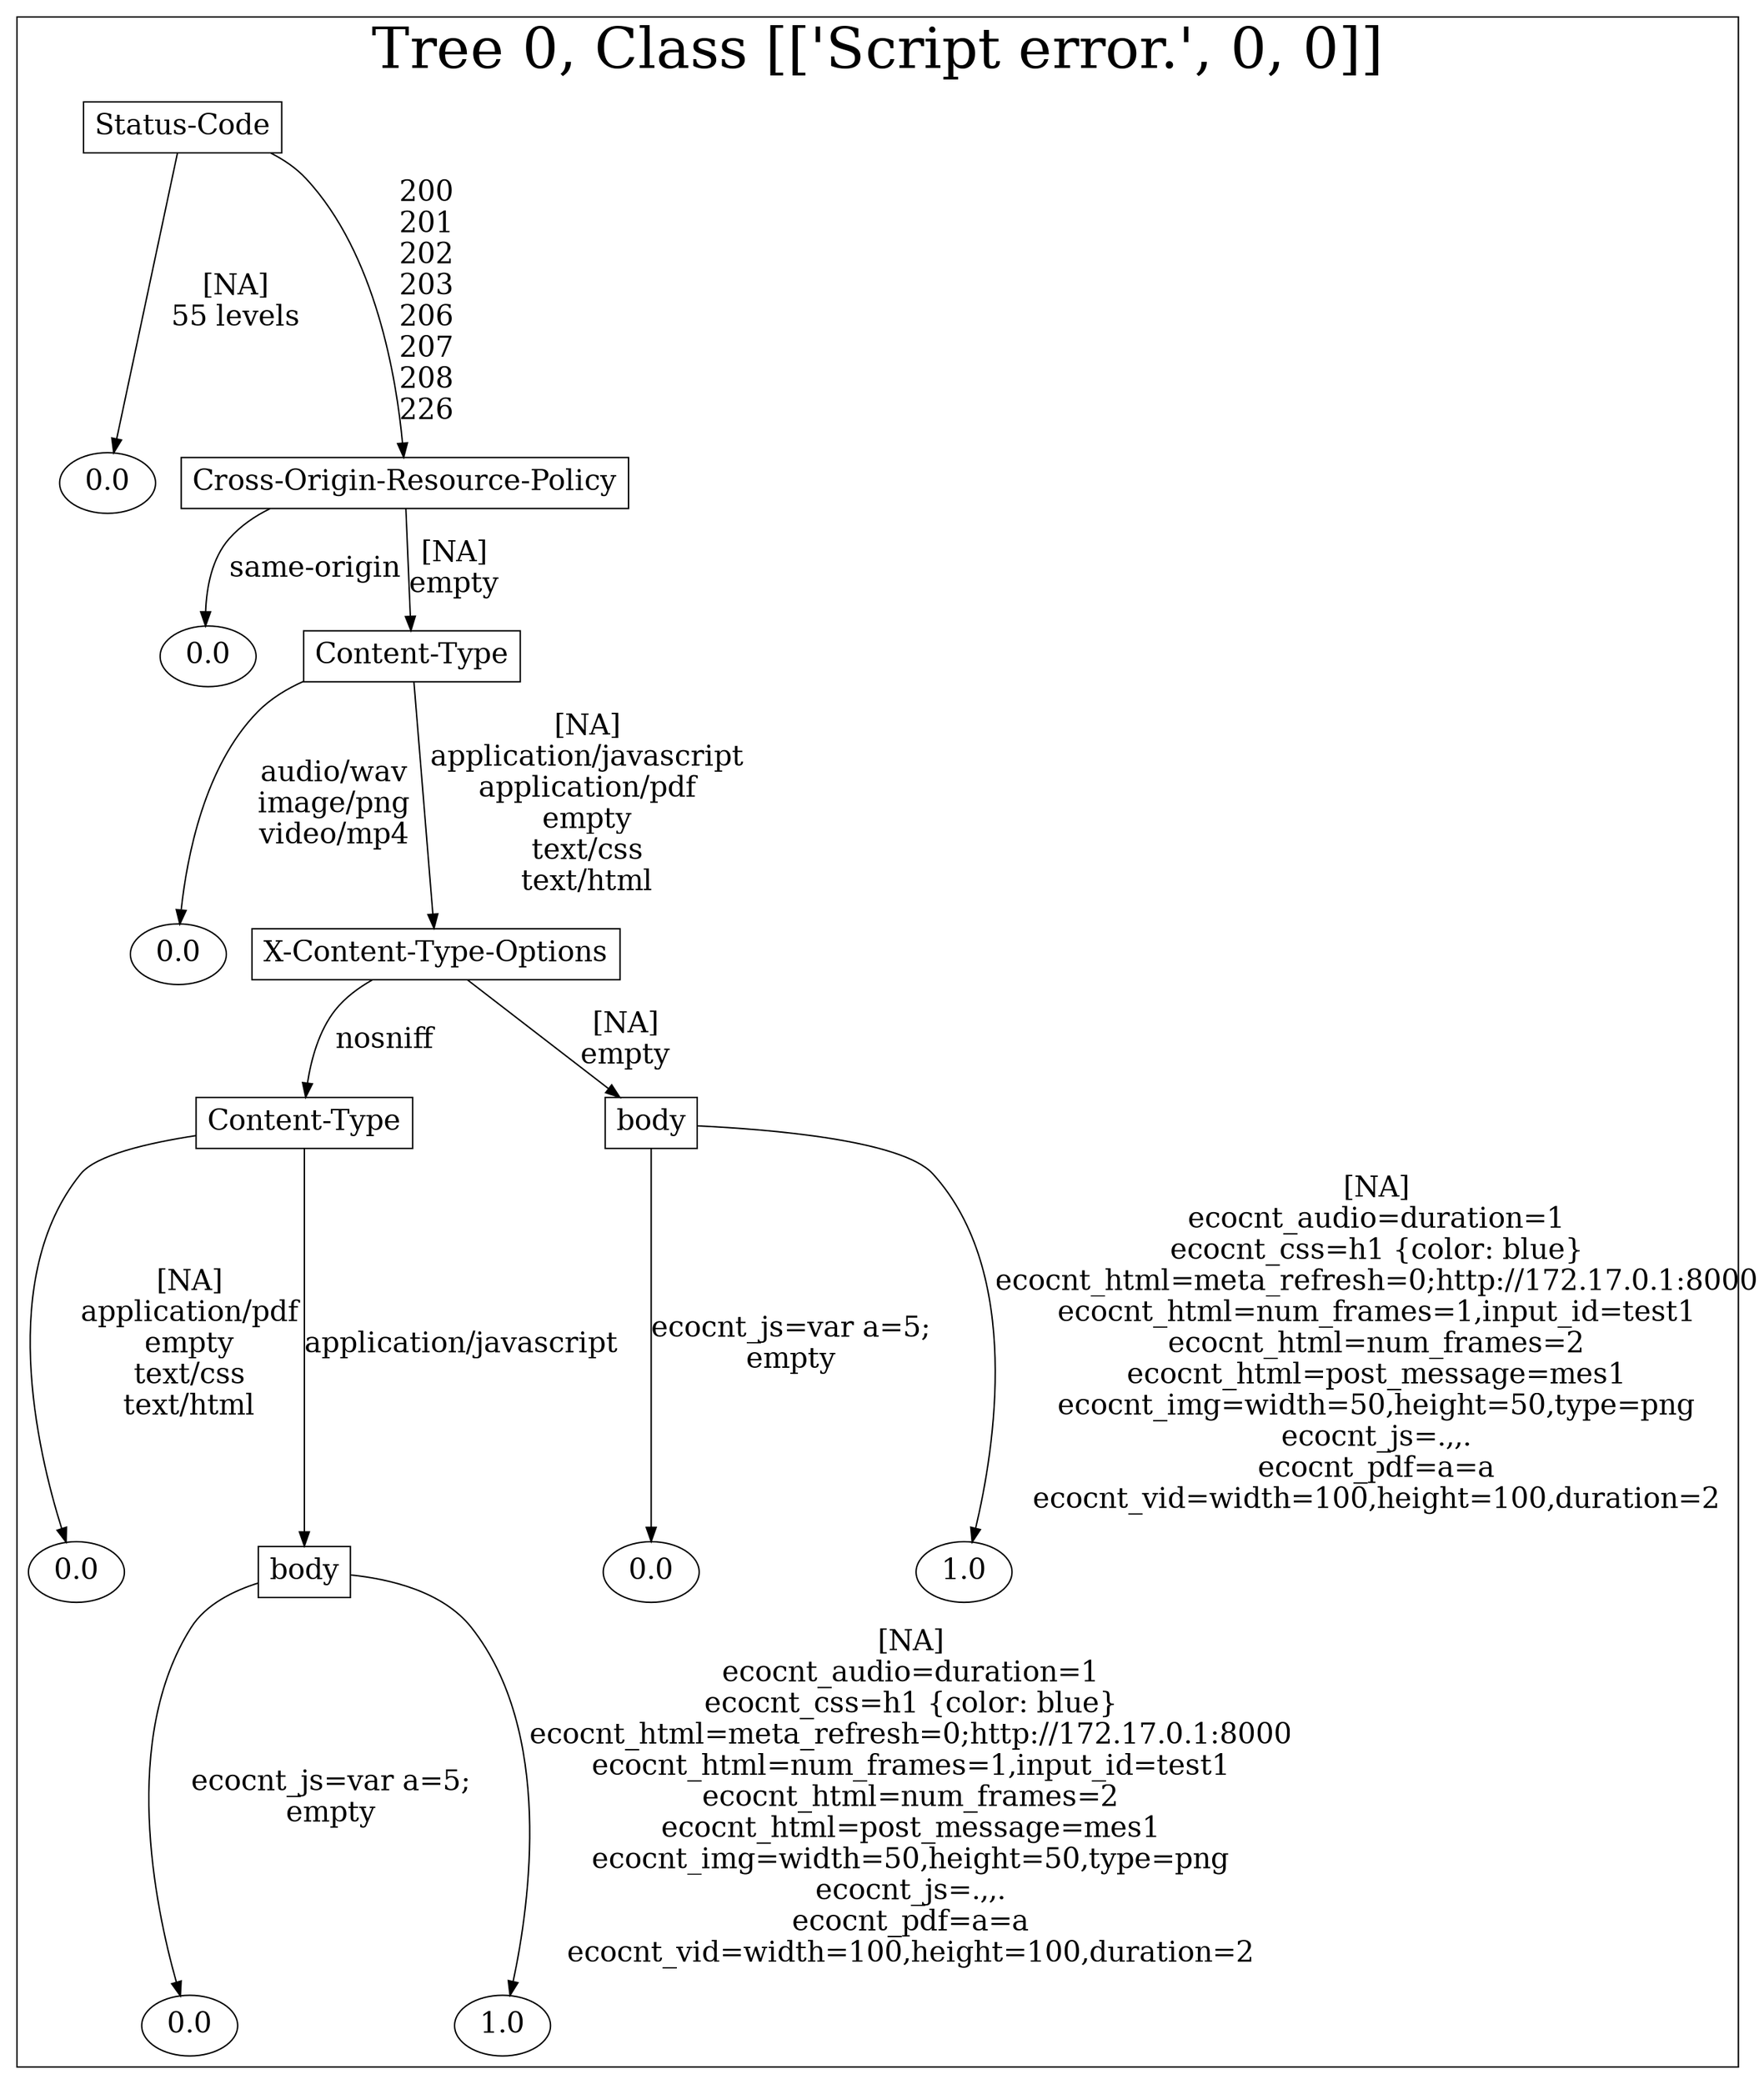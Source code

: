 /*
Generated by:
    http://https://github.com/h2oai/h2o-3/tree/master/h2o-genmodel/src/main/java/hex/genmodel/tools/PrintMojo.java
*/

/*
On a mac:

$ brew install graphviz
$ dot -Tpng file.gv -o file.png
$ open file.png
*/

digraph G {

subgraph cluster_0 {
/* Nodes */

/* Level 0 */
{
"SG_0_Node_0" [shape=box, fontsize=20, label="Status-Code"]
}

/* Level 1 */
{
"SG_0_Node_7" [fontsize=20, label="0.0"]
"SG_0_Node_1" [shape=box, fontsize=20, label="Cross-Origin-Resource-Policy"]
}

/* Level 2 */
{
"SG_0_Node_8" [fontsize=20, label="0.0"]
"SG_0_Node_2" [shape=box, fontsize=20, label="Content-Type"]
}

/* Level 3 */
{
"SG_0_Node_9" [fontsize=20, label="0.0"]
"SG_0_Node_3" [shape=box, fontsize=20, label="X-Content-Type-Options"]
}

/* Level 4 */
{
"SG_0_Node_4" [shape=box, fontsize=20, label="Content-Type"]
"SG_0_Node_5" [shape=box, fontsize=20, label="body"]
}

/* Level 5 */
{
"SG_0_Node_10" [fontsize=20, label="0.0"]
"SG_0_Node_6" [shape=box, fontsize=20, label="body"]
"SG_0_Node_11" [fontsize=20, label="0.0"]
"SG_0_Node_12" [fontsize=20, label="1.0"]
}

/* Level 6 */
{
"SG_0_Node_13" [fontsize=20, label="0.0"]
"SG_0_Node_14" [fontsize=20, label="1.0"]
}

/* Edges */
"SG_0_Node_0" -> "SG_0_Node_7" [fontsize=20, label="[NA]
55 levels
"]
"SG_0_Node_0" -> "SG_0_Node_1" [fontsize=20, label="200
201
202
203
206
207
208
226
"]
"SG_0_Node_1" -> "SG_0_Node_8" [fontsize=20, label="same-origin
"]
"SG_0_Node_1" -> "SG_0_Node_2" [fontsize=20, label="[NA]
empty
"]
"SG_0_Node_2" -> "SG_0_Node_9" [fontsize=20, label="audio/wav
image/png
video/mp4
"]
"SG_0_Node_2" -> "SG_0_Node_3" [fontsize=20, label="[NA]
application/javascript
application/pdf
empty
text/css
text/html
"]
"SG_0_Node_3" -> "SG_0_Node_4" [fontsize=20, label="nosniff
"]
"SG_0_Node_3" -> "SG_0_Node_5" [fontsize=20, label="[NA]
empty
"]
"SG_0_Node_5" -> "SG_0_Node_11" [fontsize=20, label="ecocnt_js=var a=5;
empty
"]
"SG_0_Node_5" -> "SG_0_Node_12" [fontsize=20, label="[NA]
ecocnt_audio=duration=1
ecocnt_css=h1 {color: blue}
ecocnt_html=meta_refresh=0;http://172.17.0.1:8000
ecocnt_html=num_frames=1,input_id=test1
ecocnt_html=num_frames=2
ecocnt_html=post_message=mes1
ecocnt_img=width=50,height=50,type=png
ecocnt_js=.,,.
ecocnt_pdf=a=a
ecocnt_vid=width=100,height=100,duration=2
"]
"SG_0_Node_4" -> "SG_0_Node_10" [fontsize=20, label="[NA]
application/pdf
empty
text/css
text/html
"]
"SG_0_Node_4" -> "SG_0_Node_6" [fontsize=20, label="application/javascript
"]
"SG_0_Node_6" -> "SG_0_Node_13" [fontsize=20, label="ecocnt_js=var a=5;
empty
"]
"SG_0_Node_6" -> "SG_0_Node_14" [fontsize=20, label="[NA]
ecocnt_audio=duration=1
ecocnt_css=h1 {color: blue}
ecocnt_html=meta_refresh=0;http://172.17.0.1:8000
ecocnt_html=num_frames=1,input_id=test1
ecocnt_html=num_frames=2
ecocnt_html=post_message=mes1
ecocnt_img=width=50,height=50,type=png
ecocnt_js=.,,.
ecocnt_pdf=a=a
ecocnt_vid=width=100,height=100,duration=2
"]

fontsize=40
label="Tree 0, Class [['Script error.', 0, 0]]"
}

}

